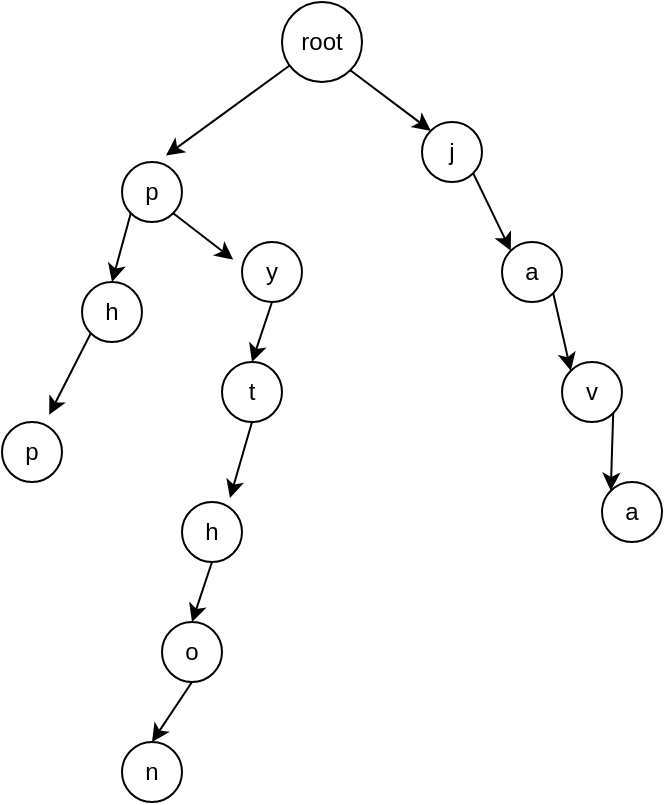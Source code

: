 <mxfile version="24.6.4" type="device">
  <diagram name="第 1 页" id="yL7OVadsMnhw8x5RupoX">
    <mxGraphModel dx="1036" dy="624" grid="1" gridSize="10" guides="1" tooltips="1" connect="1" arrows="1" fold="1" page="1" pageScale="1" pageWidth="1169" pageHeight="827" math="0" shadow="0">
      <root>
        <mxCell id="0" />
        <mxCell id="1" parent="0" />
        <mxCell id="a_CQL7_LLe-4BzA37rm--1" value="root" style="ellipse;whiteSpace=wrap;html=1;aspect=fixed;" vertex="1" parent="1">
          <mxGeometry x="370" y="60" width="40" height="40" as="geometry" />
        </mxCell>
        <mxCell id="a_CQL7_LLe-4BzA37rm--2" value="p" style="ellipse;whiteSpace=wrap;html=1;aspect=fixed;" vertex="1" parent="1">
          <mxGeometry x="290" y="140" width="30" height="30" as="geometry" />
        </mxCell>
        <mxCell id="a_CQL7_LLe-4BzA37rm--3" value="" style="endArrow=classic;html=1;rounded=0;entryX=0.733;entryY=-0.107;entryDx=0;entryDy=0;entryPerimeter=0;" edge="1" parent="1" source="a_CQL7_LLe-4BzA37rm--1" target="a_CQL7_LLe-4BzA37rm--2">
          <mxGeometry width="50" height="50" relative="1" as="geometry">
            <mxPoint x="370" y="200" as="sourcePoint" />
            <mxPoint x="420" y="150" as="targetPoint" />
          </mxGeometry>
        </mxCell>
        <mxCell id="a_CQL7_LLe-4BzA37rm--5" value="h" style="ellipse;whiteSpace=wrap;html=1;aspect=fixed;" vertex="1" parent="1">
          <mxGeometry x="270" y="200" width="30" height="30" as="geometry" />
        </mxCell>
        <mxCell id="a_CQL7_LLe-4BzA37rm--6" value="p" style="ellipse;whiteSpace=wrap;html=1;aspect=fixed;" vertex="1" parent="1">
          <mxGeometry x="230" y="270" width="30" height="30" as="geometry" />
        </mxCell>
        <mxCell id="a_CQL7_LLe-4BzA37rm--7" value="" style="endArrow=classic;html=1;rounded=0;exitX=0;exitY=1;exitDx=0;exitDy=0;entryX=0.5;entryY=0;entryDx=0;entryDy=0;" edge="1" parent="1" source="a_CQL7_LLe-4BzA37rm--2" target="a_CQL7_LLe-4BzA37rm--5">
          <mxGeometry width="50" height="50" relative="1" as="geometry">
            <mxPoint x="340" y="270" as="sourcePoint" />
            <mxPoint x="390" y="220" as="targetPoint" />
          </mxGeometry>
        </mxCell>
        <mxCell id="a_CQL7_LLe-4BzA37rm--8" value="" style="endArrow=classic;html=1;rounded=0;exitX=0;exitY=1;exitDx=0;exitDy=0;entryX=0.787;entryY=-0.12;entryDx=0;entryDy=0;entryPerimeter=0;" edge="1" parent="1" source="a_CQL7_LLe-4BzA37rm--5" target="a_CQL7_LLe-4BzA37rm--6">
          <mxGeometry width="50" height="50" relative="1" as="geometry">
            <mxPoint x="310" y="360" as="sourcePoint" />
            <mxPoint x="360" y="310" as="targetPoint" />
          </mxGeometry>
        </mxCell>
        <mxCell id="a_CQL7_LLe-4BzA37rm--9" value="y" style="ellipse;whiteSpace=wrap;html=1;aspect=fixed;" vertex="1" parent="1">
          <mxGeometry x="350" y="180" width="30" height="30" as="geometry" />
        </mxCell>
        <mxCell id="a_CQL7_LLe-4BzA37rm--10" value="t" style="ellipse;whiteSpace=wrap;html=1;aspect=fixed;" vertex="1" parent="1">
          <mxGeometry x="340" y="240" width="30" height="30" as="geometry" />
        </mxCell>
        <mxCell id="a_CQL7_LLe-4BzA37rm--12" value="h" style="ellipse;whiteSpace=wrap;html=1;aspect=fixed;" vertex="1" parent="1">
          <mxGeometry x="320" y="310" width="30" height="30" as="geometry" />
        </mxCell>
        <mxCell id="a_CQL7_LLe-4BzA37rm--13" value="o" style="ellipse;whiteSpace=wrap;html=1;aspect=fixed;" vertex="1" parent="1">
          <mxGeometry x="310" y="370" width="30" height="30" as="geometry" />
        </mxCell>
        <mxCell id="a_CQL7_LLe-4BzA37rm--14" value="n" style="ellipse;whiteSpace=wrap;html=1;aspect=fixed;" vertex="1" parent="1">
          <mxGeometry x="290" y="430" width="30" height="30" as="geometry" />
        </mxCell>
        <mxCell id="a_CQL7_LLe-4BzA37rm--15" value="" style="endArrow=classic;html=1;rounded=0;exitX=1;exitY=1;exitDx=0;exitDy=0;entryX=-0.147;entryY=0.293;entryDx=0;entryDy=0;entryPerimeter=0;" edge="1" parent="1" source="a_CQL7_LLe-4BzA37rm--2" target="a_CQL7_LLe-4BzA37rm--9">
          <mxGeometry width="50" height="50" relative="1" as="geometry">
            <mxPoint x="350" y="180" as="sourcePoint" />
            <mxPoint x="400" y="130" as="targetPoint" />
          </mxGeometry>
        </mxCell>
        <mxCell id="a_CQL7_LLe-4BzA37rm--16" value="" style="endArrow=classic;html=1;rounded=0;exitX=0.5;exitY=1;exitDx=0;exitDy=0;entryX=0.5;entryY=0;entryDx=0;entryDy=0;" edge="1" parent="1" source="a_CQL7_LLe-4BzA37rm--9" target="a_CQL7_LLe-4BzA37rm--10">
          <mxGeometry width="50" height="50" relative="1" as="geometry">
            <mxPoint x="410" y="270" as="sourcePoint" />
            <mxPoint x="460" y="220" as="targetPoint" />
          </mxGeometry>
        </mxCell>
        <mxCell id="a_CQL7_LLe-4BzA37rm--17" value="" style="endArrow=classic;html=1;rounded=0;exitX=0.5;exitY=1;exitDx=0;exitDy=0;entryX=0.8;entryY=-0.067;entryDx=0;entryDy=0;entryPerimeter=0;" edge="1" parent="1" source="a_CQL7_LLe-4BzA37rm--10" target="a_CQL7_LLe-4BzA37rm--12">
          <mxGeometry width="50" height="50" relative="1" as="geometry">
            <mxPoint x="420" y="320" as="sourcePoint" />
            <mxPoint x="470" y="270" as="targetPoint" />
          </mxGeometry>
        </mxCell>
        <mxCell id="a_CQL7_LLe-4BzA37rm--18" value="" style="endArrow=classic;html=1;rounded=0;exitX=0.5;exitY=1;exitDx=0;exitDy=0;entryX=0.5;entryY=0;entryDx=0;entryDy=0;" edge="1" parent="1" source="a_CQL7_LLe-4BzA37rm--12" target="a_CQL7_LLe-4BzA37rm--13">
          <mxGeometry width="50" height="50" relative="1" as="geometry">
            <mxPoint x="440" y="370" as="sourcePoint" />
            <mxPoint x="490" y="320" as="targetPoint" />
          </mxGeometry>
        </mxCell>
        <mxCell id="a_CQL7_LLe-4BzA37rm--19" value="" style="endArrow=classic;html=1;rounded=0;exitX=0.5;exitY=1;exitDx=0;exitDy=0;entryX=0.5;entryY=0;entryDx=0;entryDy=0;" edge="1" parent="1" source="a_CQL7_LLe-4BzA37rm--13" target="a_CQL7_LLe-4BzA37rm--14">
          <mxGeometry width="50" height="50" relative="1" as="geometry">
            <mxPoint x="360" y="450" as="sourcePoint" />
            <mxPoint x="410" y="400" as="targetPoint" />
          </mxGeometry>
        </mxCell>
        <mxCell id="a_CQL7_LLe-4BzA37rm--20" value="j" style="ellipse;whiteSpace=wrap;html=1;aspect=fixed;" vertex="1" parent="1">
          <mxGeometry x="440" y="120" width="30" height="30" as="geometry" />
        </mxCell>
        <mxCell id="a_CQL7_LLe-4BzA37rm--21" value="a" style="ellipse;whiteSpace=wrap;html=1;aspect=fixed;" vertex="1" parent="1">
          <mxGeometry x="530" y="300" width="30" height="30" as="geometry" />
        </mxCell>
        <mxCell id="a_CQL7_LLe-4BzA37rm--22" value="v" style="ellipse;whiteSpace=wrap;html=1;aspect=fixed;" vertex="1" parent="1">
          <mxGeometry x="510" y="240" width="30" height="30" as="geometry" />
        </mxCell>
        <mxCell id="a_CQL7_LLe-4BzA37rm--23" value="a" style="ellipse;whiteSpace=wrap;html=1;aspect=fixed;" vertex="1" parent="1">
          <mxGeometry x="480" y="180" width="30" height="30" as="geometry" />
        </mxCell>
        <mxCell id="a_CQL7_LLe-4BzA37rm--24" value="" style="endArrow=classic;html=1;rounded=0;exitX=1;exitY=1;exitDx=0;exitDy=0;entryX=0;entryY=0;entryDx=0;entryDy=0;" edge="1" parent="1" source="a_CQL7_LLe-4BzA37rm--1" target="a_CQL7_LLe-4BzA37rm--20">
          <mxGeometry width="50" height="50" relative="1" as="geometry">
            <mxPoint x="530" y="120" as="sourcePoint" />
            <mxPoint x="580" y="70" as="targetPoint" />
          </mxGeometry>
        </mxCell>
        <mxCell id="a_CQL7_LLe-4BzA37rm--25" value="" style="endArrow=classic;html=1;rounded=0;exitX=1;exitY=1;exitDx=0;exitDy=0;entryX=0;entryY=0;entryDx=0;entryDy=0;" edge="1" parent="1" source="a_CQL7_LLe-4BzA37rm--20" target="a_CQL7_LLe-4BzA37rm--23">
          <mxGeometry width="50" height="50" relative="1" as="geometry">
            <mxPoint x="540" y="190" as="sourcePoint" />
            <mxPoint x="590" y="140" as="targetPoint" />
          </mxGeometry>
        </mxCell>
        <mxCell id="a_CQL7_LLe-4BzA37rm--26" value="" style="endArrow=classic;html=1;rounded=0;exitX=1;exitY=1;exitDx=0;exitDy=0;entryX=0;entryY=0;entryDx=0;entryDy=0;" edge="1" parent="1" source="a_CQL7_LLe-4BzA37rm--23" target="a_CQL7_LLe-4BzA37rm--22">
          <mxGeometry width="50" height="50" relative="1" as="geometry">
            <mxPoint x="560" y="220" as="sourcePoint" />
            <mxPoint x="610" y="170" as="targetPoint" />
          </mxGeometry>
        </mxCell>
        <mxCell id="a_CQL7_LLe-4BzA37rm--28" value="" style="endArrow=classic;html=1;rounded=0;exitX=1;exitY=1;exitDx=0;exitDy=0;entryX=0;entryY=0;entryDx=0;entryDy=0;" edge="1" parent="1" source="a_CQL7_LLe-4BzA37rm--22" target="a_CQL7_LLe-4BzA37rm--21">
          <mxGeometry width="50" height="50" relative="1" as="geometry">
            <mxPoint x="570" y="280" as="sourcePoint" />
            <mxPoint x="620" y="230" as="targetPoint" />
          </mxGeometry>
        </mxCell>
      </root>
    </mxGraphModel>
  </diagram>
</mxfile>
